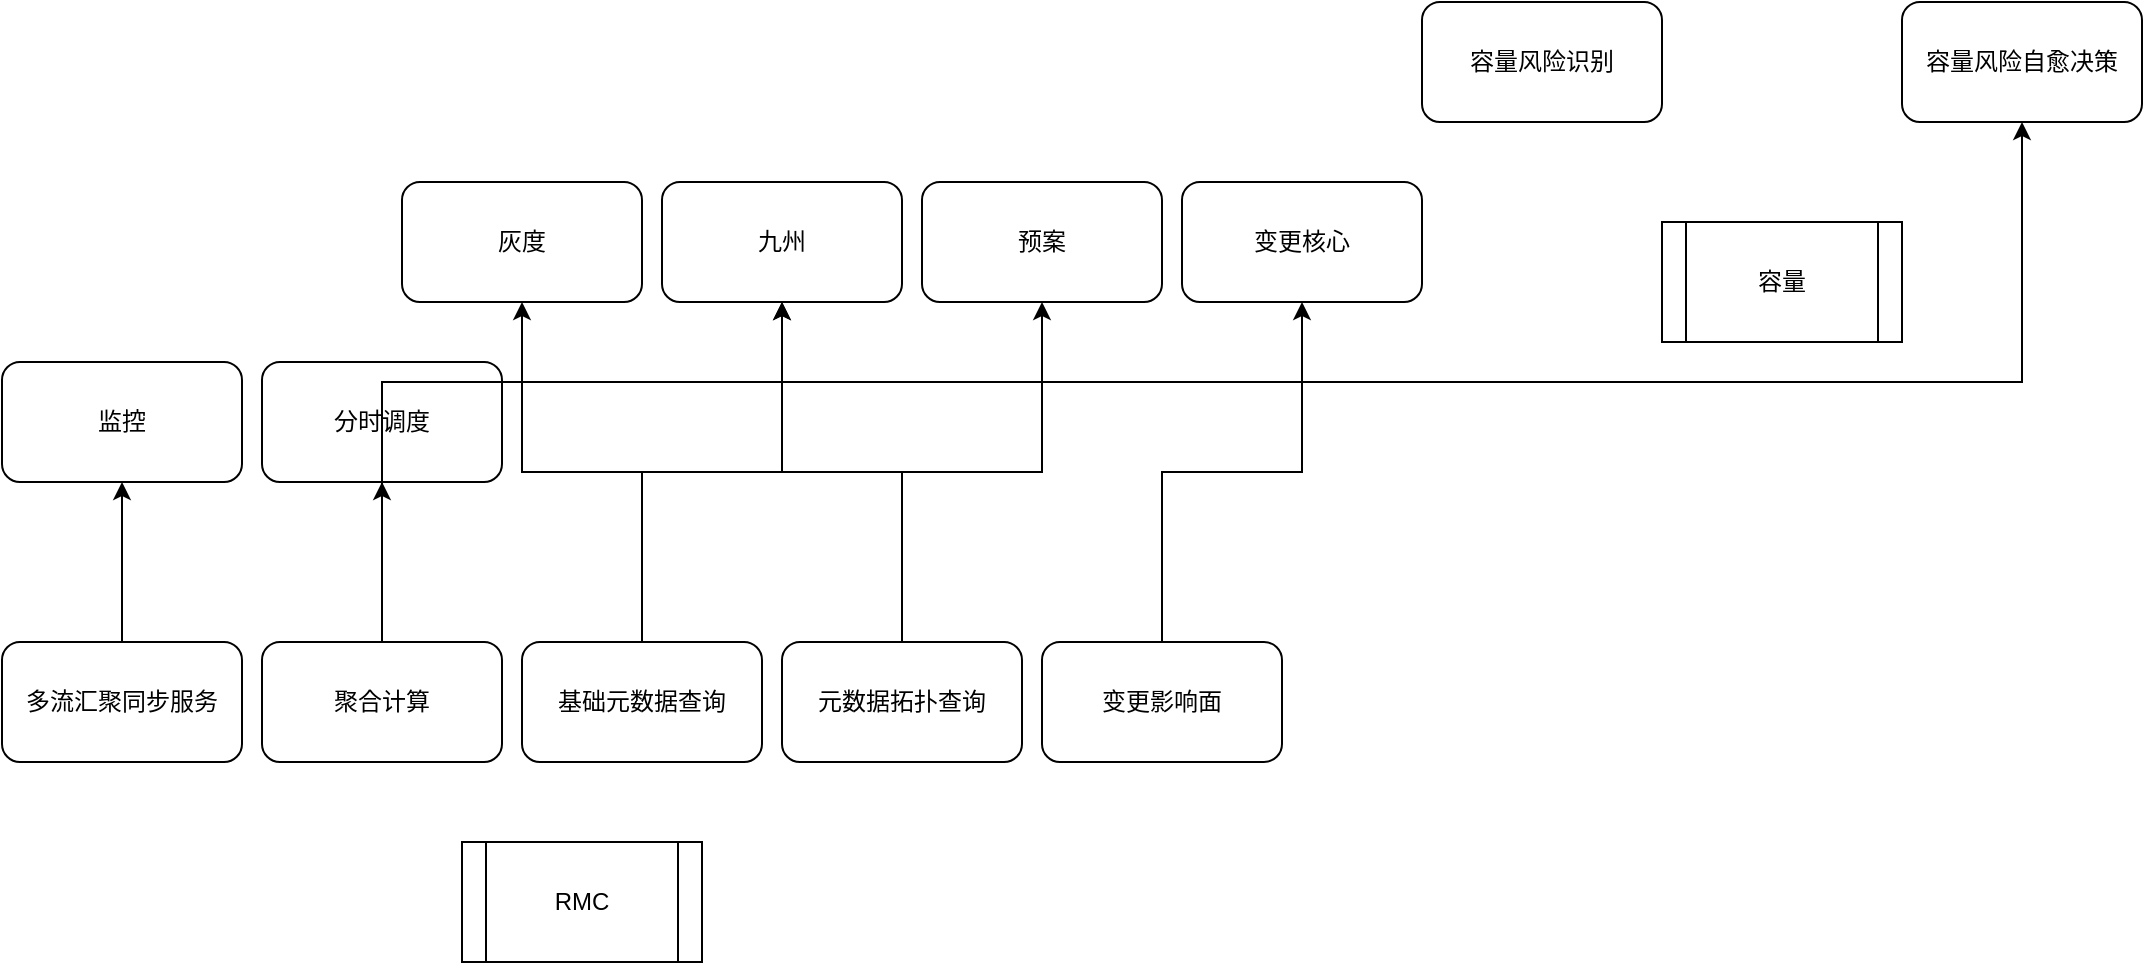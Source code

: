 <mxfile version="14.1.8" type="github">
  <diagram id="XT3WWWGMgkJP05g88cFa" name="Page-1">
    <mxGraphModel dx="2133" dy="608" grid="1" gridSize="10" guides="1" tooltips="1" connect="1" arrows="1" fold="1" page="1" pageScale="1" pageWidth="827" pageHeight="1169" math="0" shadow="0">
      <root>
        <mxCell id="0" />
        <mxCell id="1" parent="0" />
        <mxCell id="TkghUFZrF8ry54mGgHcR-1" value="RMC" style="shape=process;whiteSpace=wrap;html=1;backgroundOutline=1;" vertex="1" parent="1">
          <mxGeometry x="100" y="650" width="120" height="60" as="geometry" />
        </mxCell>
        <mxCell id="TkghUFZrF8ry54mGgHcR-2" value="容量" style="shape=process;whiteSpace=wrap;html=1;backgroundOutline=1;" vertex="1" parent="1">
          <mxGeometry x="700" y="340" width="120" height="60" as="geometry" />
        </mxCell>
        <mxCell id="TkghUFZrF8ry54mGgHcR-3" value="容量风险识别" style="rounded=1;whiteSpace=wrap;html=1;" vertex="1" parent="1">
          <mxGeometry x="580" y="230" width="120" height="60" as="geometry" />
        </mxCell>
        <mxCell id="TkghUFZrF8ry54mGgHcR-4" value="容量风险自愈决策" style="rounded=1;whiteSpace=wrap;html=1;" vertex="1" parent="1">
          <mxGeometry x="820" y="230" width="120" height="60" as="geometry" />
        </mxCell>
        <mxCell id="TkghUFZrF8ry54mGgHcR-5" value="九州" style="rounded=1;whiteSpace=wrap;html=1;" vertex="1" parent="1">
          <mxGeometry x="200" y="320" width="120" height="60" as="geometry" />
        </mxCell>
        <mxCell id="TkghUFZrF8ry54mGgHcR-6" value="变更核心" style="rounded=1;whiteSpace=wrap;html=1;" vertex="1" parent="1">
          <mxGeometry x="460" y="320" width="120" height="60" as="geometry" />
        </mxCell>
        <mxCell id="TkghUFZrF8ry54mGgHcR-21" style="edgeStyle=orthogonalEdgeStyle;rounded=0;orthogonalLoop=1;jettySize=auto;html=1;exitX=0.5;exitY=0;exitDx=0;exitDy=0;" edge="1" parent="1" source="TkghUFZrF8ry54mGgHcR-7" target="TkghUFZrF8ry54mGgHcR-5">
          <mxGeometry relative="1" as="geometry" />
        </mxCell>
        <mxCell id="TkghUFZrF8ry54mGgHcR-22" style="edgeStyle=orthogonalEdgeStyle;rounded=0;orthogonalLoop=1;jettySize=auto;html=1;exitX=0.5;exitY=0;exitDx=0;exitDy=0;entryX=0.5;entryY=1;entryDx=0;entryDy=0;" edge="1" parent="1" source="TkghUFZrF8ry54mGgHcR-7" target="TkghUFZrF8ry54mGgHcR-11">
          <mxGeometry relative="1" as="geometry" />
        </mxCell>
        <mxCell id="TkghUFZrF8ry54mGgHcR-7" value="元数据拓扑查询" style="rounded=1;whiteSpace=wrap;html=1;" vertex="1" parent="1">
          <mxGeometry x="260" y="550" width="120" height="60" as="geometry" />
        </mxCell>
        <mxCell id="TkghUFZrF8ry54mGgHcR-8" value="灰度" style="rounded=1;whiteSpace=wrap;html=1;" vertex="1" parent="1">
          <mxGeometry x="70" y="320" width="120" height="60" as="geometry" />
        </mxCell>
        <mxCell id="TkghUFZrF8ry54mGgHcR-9" value="监控" style="rounded=1;whiteSpace=wrap;html=1;" vertex="1" parent="1">
          <mxGeometry x="-130" y="410" width="120" height="60" as="geometry" />
        </mxCell>
        <mxCell id="TkghUFZrF8ry54mGgHcR-10" value="分时调度" style="rounded=1;whiteSpace=wrap;html=1;" vertex="1" parent="1">
          <mxGeometry y="410" width="120" height="60" as="geometry" />
        </mxCell>
        <mxCell id="TkghUFZrF8ry54mGgHcR-11" value="预案" style="rounded=1;whiteSpace=wrap;html=1;" vertex="1" parent="1">
          <mxGeometry x="330" y="320" width="120" height="60" as="geometry" />
        </mxCell>
        <mxCell id="TkghUFZrF8ry54mGgHcR-24" style="edgeStyle=orthogonalEdgeStyle;rounded=0;orthogonalLoop=1;jettySize=auto;html=1;exitX=0.5;exitY=0;exitDx=0;exitDy=0;entryX=0.5;entryY=1;entryDx=0;entryDy=0;" edge="1" parent="1" source="TkghUFZrF8ry54mGgHcR-12" target="TkghUFZrF8ry54mGgHcR-6">
          <mxGeometry relative="1" as="geometry" />
        </mxCell>
        <mxCell id="TkghUFZrF8ry54mGgHcR-12" value="变更影响面" style="rounded=1;whiteSpace=wrap;html=1;" vertex="1" parent="1">
          <mxGeometry x="390" y="550" width="120" height="60" as="geometry" />
        </mxCell>
        <mxCell id="TkghUFZrF8ry54mGgHcR-17" style="edgeStyle=orthogonalEdgeStyle;rounded=0;orthogonalLoop=1;jettySize=auto;html=1;exitX=0.5;exitY=0;exitDx=0;exitDy=0;entryX=0.5;entryY=1;entryDx=0;entryDy=0;" edge="1" parent="1" source="TkghUFZrF8ry54mGgHcR-13" target="TkghUFZrF8ry54mGgHcR-9">
          <mxGeometry relative="1" as="geometry" />
        </mxCell>
        <mxCell id="TkghUFZrF8ry54mGgHcR-13" value="多流汇聚同步服务" style="rounded=1;whiteSpace=wrap;html=1;" vertex="1" parent="1">
          <mxGeometry x="-130" y="550" width="120" height="60" as="geometry" />
        </mxCell>
        <mxCell id="TkghUFZrF8ry54mGgHcR-18" style="edgeStyle=orthogonalEdgeStyle;rounded=0;orthogonalLoop=1;jettySize=auto;html=1;exitX=0.5;exitY=0;exitDx=0;exitDy=0;" edge="1" parent="1" source="TkghUFZrF8ry54mGgHcR-14" target="TkghUFZrF8ry54mGgHcR-10">
          <mxGeometry relative="1" as="geometry" />
        </mxCell>
        <mxCell id="TkghUFZrF8ry54mGgHcR-19" style="edgeStyle=orthogonalEdgeStyle;rounded=0;orthogonalLoop=1;jettySize=auto;html=1;exitX=0.5;exitY=0;exitDx=0;exitDy=0;" edge="1" parent="1" source="TkghUFZrF8ry54mGgHcR-14" target="TkghUFZrF8ry54mGgHcR-4">
          <mxGeometry relative="1" as="geometry" />
        </mxCell>
        <mxCell id="TkghUFZrF8ry54mGgHcR-14" value="聚合计算" style="rounded=1;whiteSpace=wrap;html=1;" vertex="1" parent="1">
          <mxGeometry y="550" width="120" height="60" as="geometry" />
        </mxCell>
        <mxCell id="TkghUFZrF8ry54mGgHcR-20" style="edgeStyle=orthogonalEdgeStyle;rounded=0;orthogonalLoop=1;jettySize=auto;html=1;exitX=0.5;exitY=0;exitDx=0;exitDy=0;" edge="1" parent="1" source="TkghUFZrF8ry54mGgHcR-15" target="TkghUFZrF8ry54mGgHcR-8">
          <mxGeometry relative="1" as="geometry" />
        </mxCell>
        <mxCell id="TkghUFZrF8ry54mGgHcR-23" style="edgeStyle=orthogonalEdgeStyle;rounded=0;orthogonalLoop=1;jettySize=auto;html=1;exitX=0.5;exitY=0;exitDx=0;exitDy=0;" edge="1" parent="1" source="TkghUFZrF8ry54mGgHcR-15" target="TkghUFZrF8ry54mGgHcR-5">
          <mxGeometry relative="1" as="geometry" />
        </mxCell>
        <mxCell id="TkghUFZrF8ry54mGgHcR-15" value="基础元数据查询" style="rounded=1;whiteSpace=wrap;html=1;" vertex="1" parent="1">
          <mxGeometry x="130" y="550" width="120" height="60" as="geometry" />
        </mxCell>
      </root>
    </mxGraphModel>
  </diagram>
</mxfile>
